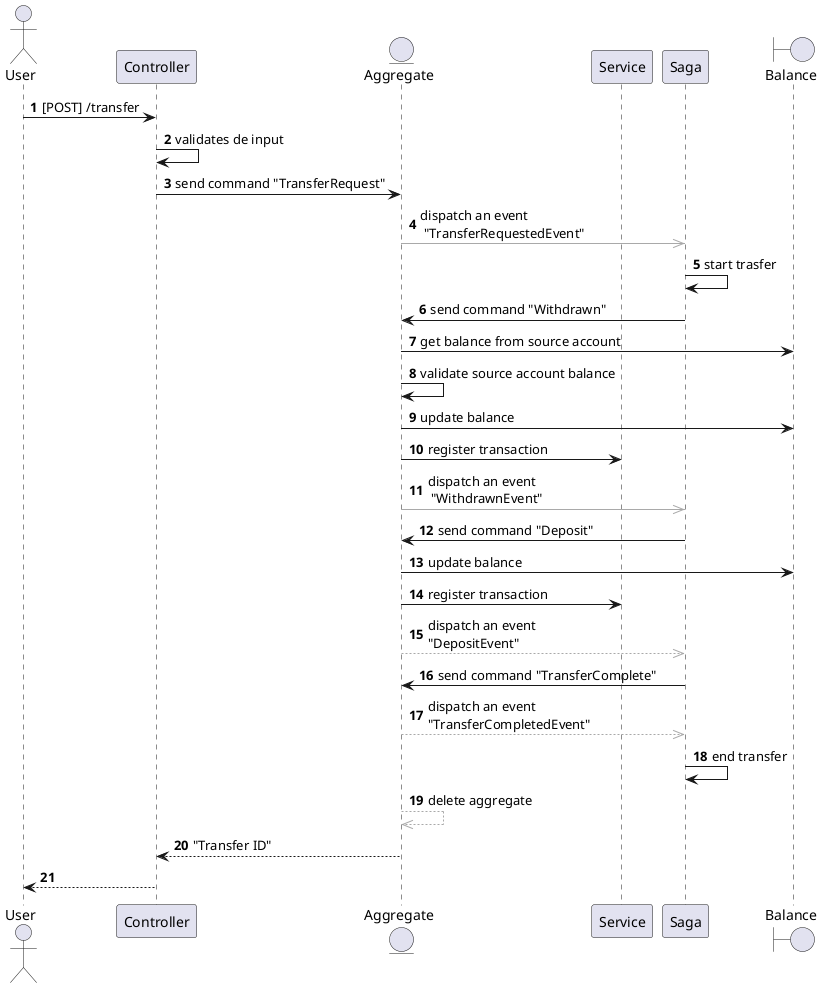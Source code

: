 @startuml
actor User
participant Controller
entity Aggregate
participant Service
participant Saga
boundary Balance

autonumber
User -> Controller: [POST] /transfer
Controller -> Controller: validates de input
Controller -> Aggregate: send command "TransferRequest"
Aggregate -[#A9A9A9]>> Saga: dispatch an event\n "TransferRequestedEvent"
Saga -> Saga: start trasfer
Saga -> Aggregate: send command "Withdrawn"
Aggregate -> Balance: get balance from source account
Aggregate -> Aggregate: validate source account balance
Aggregate -> Balance: update balance
Aggregate -> Service: register transaction
Aggregate -[#A9A9A9]>> Saga: dispatch an event\n "WithdrawnEvent"

Saga -> Aggregate: send command "Deposit"
Aggregate -> Balance: update balance
Aggregate -> Service: register transaction
Aggregate -[#A9A9A9]->> Saga: dispatch an event\n"DepositEvent"

Saga -> Aggregate: send command "TransferComplete"
Aggregate -[#A9A9A9]->> Saga: dispatch an event\n"TransferCompletedEvent"
Saga -> Saga: end transfer
Aggregate -[#A9A9A9]->> Aggregate: delete aggregate

Aggregate --> Controller: "Transfer ID"
Controller --> User
@enduml